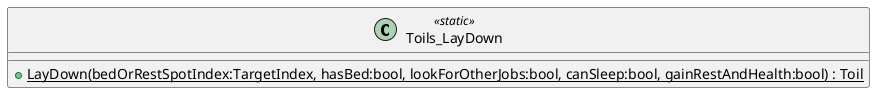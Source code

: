 @startuml
class Toils_LayDown <<static>> {
    + {static} LayDown(bedOrRestSpotIndex:TargetIndex, hasBed:bool, lookForOtherJobs:bool, canSleep:bool, gainRestAndHealth:bool) : Toil
}
@enduml
